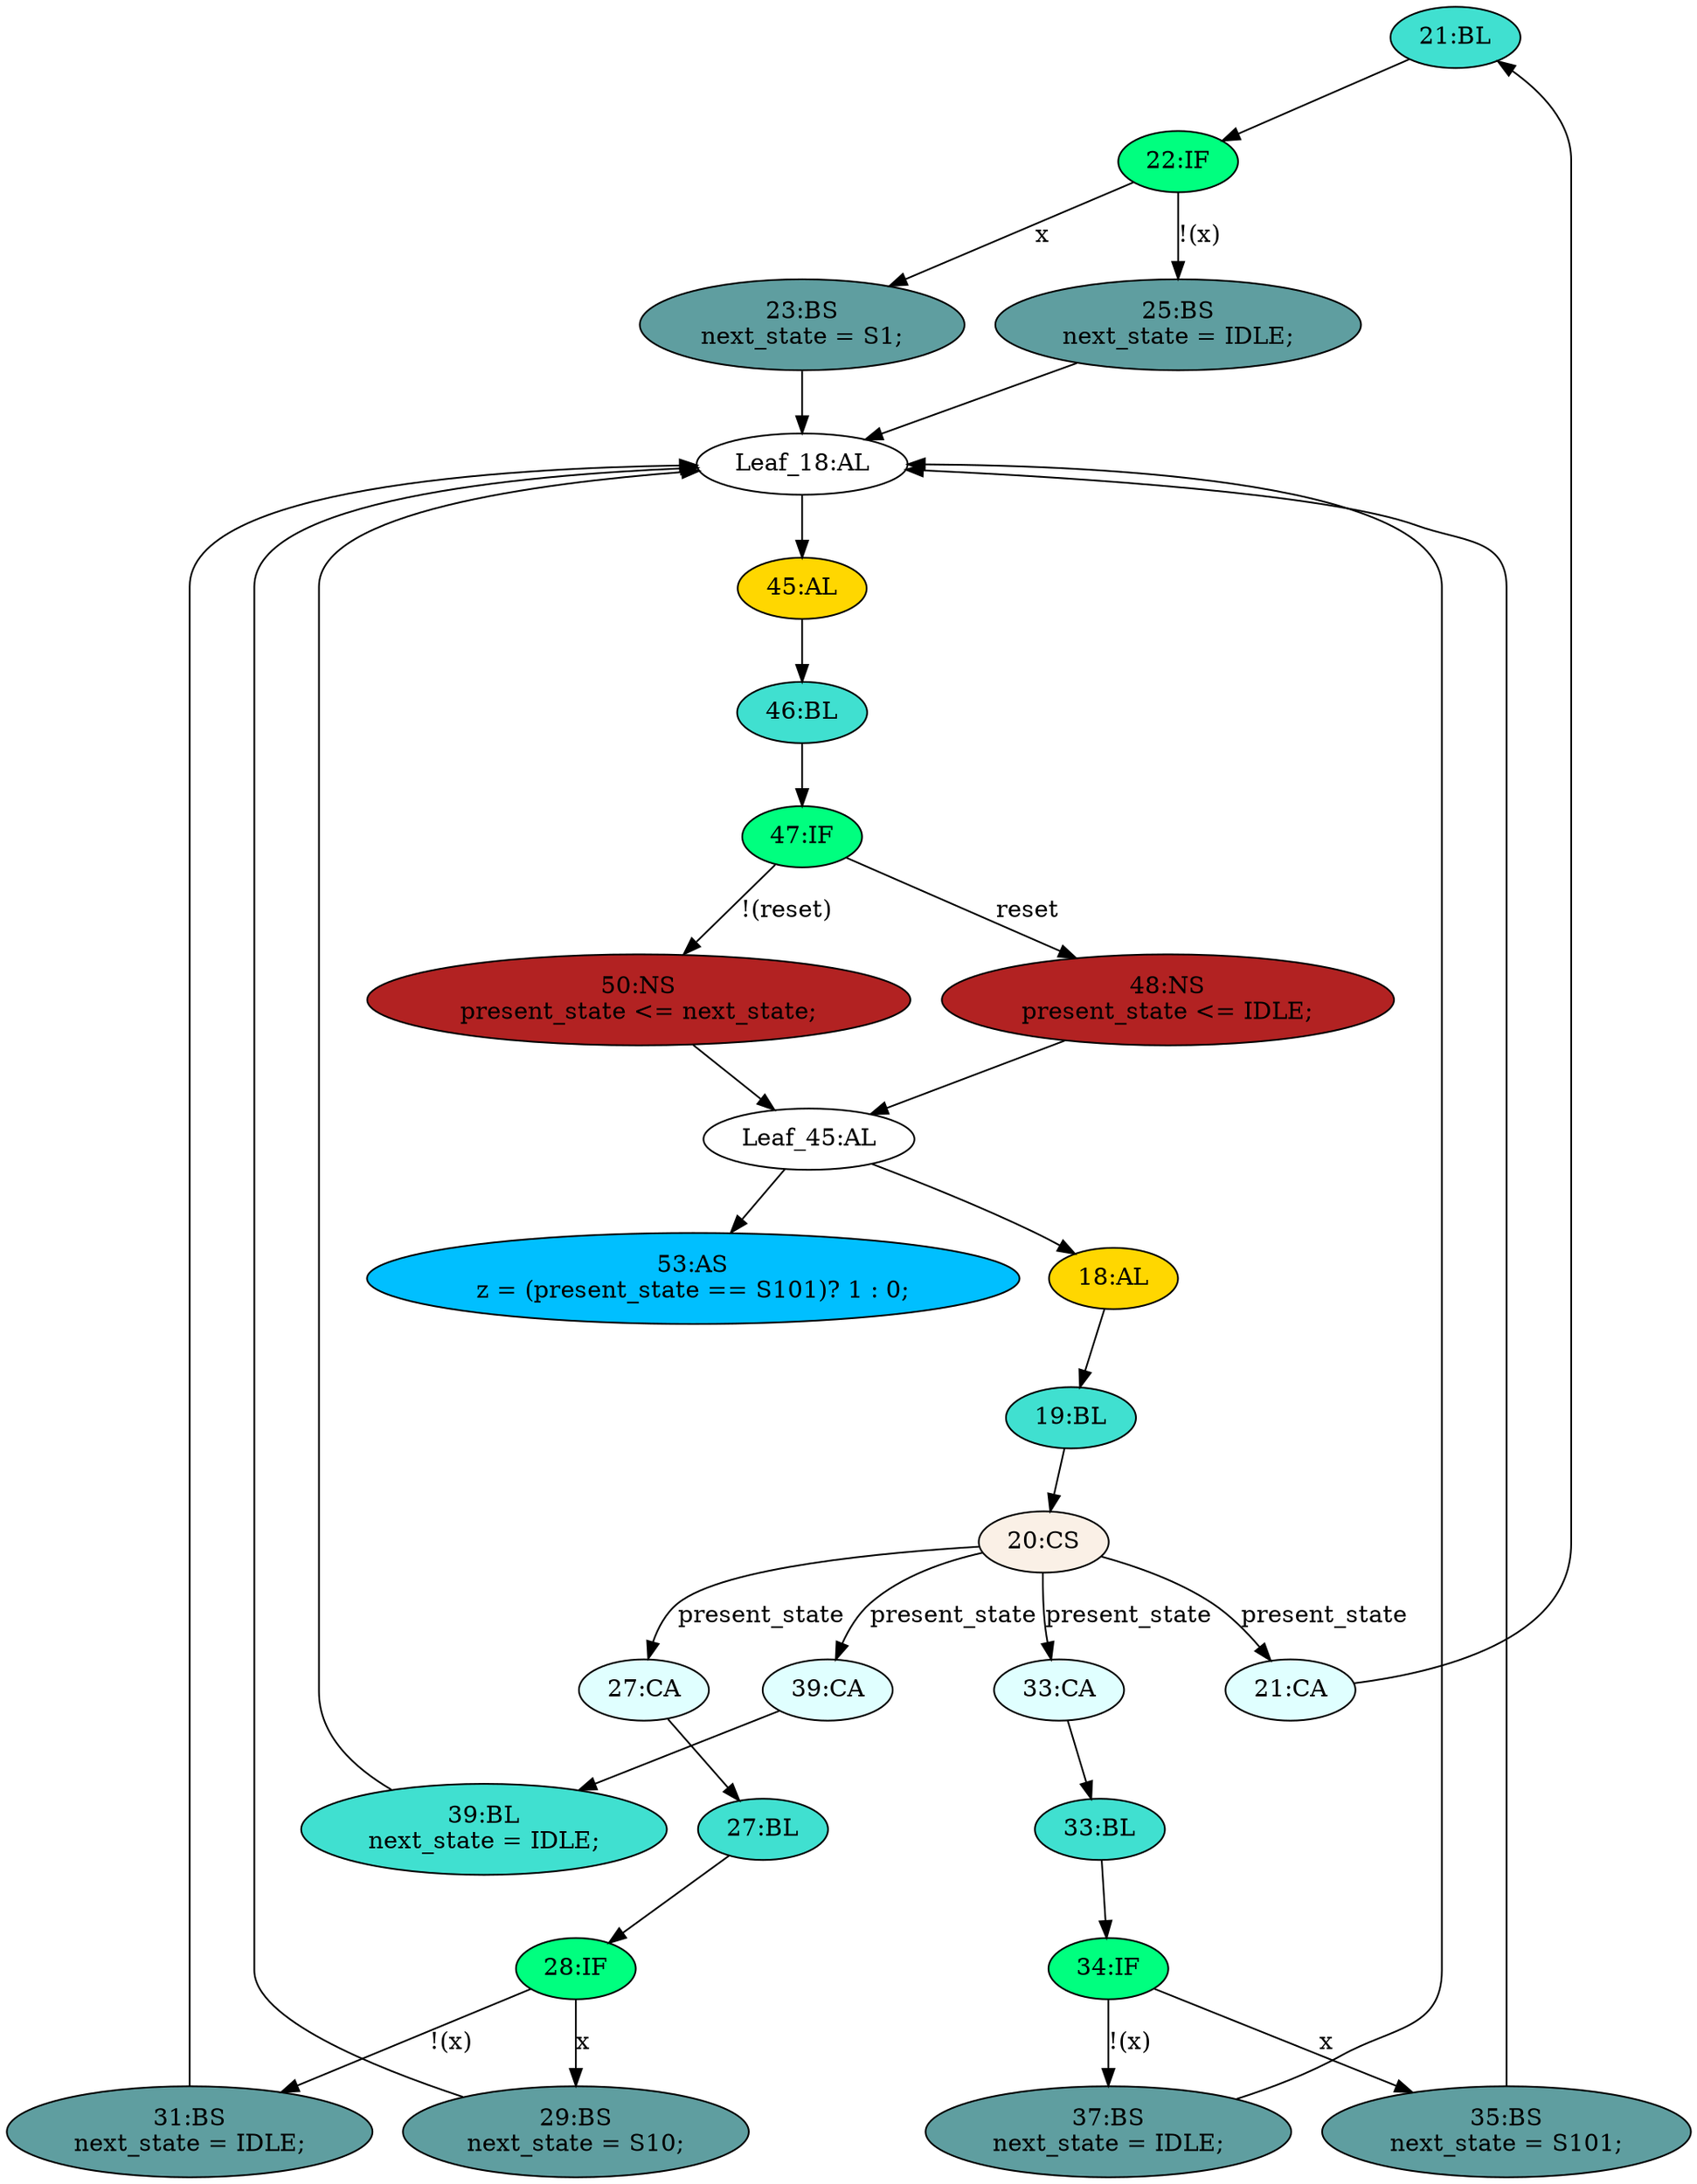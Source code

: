 strict digraph "compose( ,  )" {
	node [label="\N"];
	"21:BL"	[ast="<pyverilog.vparser.ast.Block object at 0x7f4e72acecd0>",
		fillcolor=turquoise,
		label="21:BL",
		statements="[]",
		style=filled,
		typ=Block];
	"22:IF"	[ast="<pyverilog.vparser.ast.IfStatement object at 0x7f4e72b31650>",
		fillcolor=springgreen,
		label="22:IF",
		statements="[]",
		style=filled,
		typ=IfStatement];
	"21:BL" -> "22:IF"	[cond="[]",
		lineno=None];
	"Leaf_18:AL"	[def_var="['next_state']",
		label="Leaf_18:AL"];
	"45:AL"	[ast="<pyverilog.vparser.ast.Always object at 0x7f4e72798bd0>",
		clk_sens=True,
		fillcolor=gold,
		label="45:AL",
		sens="['clk']",
		statements="[]",
		style=filled,
		typ=Always,
		use_var="['reset', 'next_state']"];
	"Leaf_18:AL" -> "45:AL";
	"28:IF"	[ast="<pyverilog.vparser.ast.IfStatement object at 0x7f4e72b26450>",
		fillcolor=springgreen,
		label="28:IF",
		statements="[]",
		style=filled,
		typ=IfStatement];
	"31:BS"	[ast="<pyverilog.vparser.ast.BlockingSubstitution object at 0x7f4e72f41610>",
		fillcolor=cadetblue,
		label="31:BS
next_state = IDLE;",
		statements="[<pyverilog.vparser.ast.BlockingSubstitution object at 0x7f4e72f41610>]",
		style=filled,
		typ=BlockingSubstitution];
	"28:IF" -> "31:BS"	[cond="['x']",
		label="!(x)",
		lineno=28];
	"29:BS"	[ast="<pyverilog.vparser.ast.BlockingSubstitution object at 0x7f4e72b26d10>",
		fillcolor=cadetblue,
		label="29:BS
next_state = S10;",
		statements="[<pyverilog.vparser.ast.BlockingSubstitution object at 0x7f4e72b26d10>]",
		style=filled,
		typ=BlockingSubstitution];
	"28:IF" -> "29:BS"	[cond="['x']",
		label=x,
		lineno=28];
	"Leaf_45:AL"	[def_var="['present_state']",
		label="Leaf_45:AL"];
	"18:AL"	[ast="<pyverilog.vparser.ast.Always object at 0x7f4e72b23610>",
		clk_sens=False,
		fillcolor=gold,
		label="18:AL",
		sens="['present_state']",
		statements="[]",
		style=filled,
		typ=Always,
		use_var="['x', 'present_state']"];
	"Leaf_45:AL" -> "18:AL";
	"53:AS"	[ast="<pyverilog.vparser.ast.Assign object at 0x7f4e72798490>",
		def_var="['z']",
		fillcolor=deepskyblue,
		label="53:AS
z = (present_state == S101)? 1 : 0;",
		statements="[]",
		style=filled,
		typ=Assign,
		use_var="['present_state']"];
	"Leaf_45:AL" -> "53:AS";
	"50:NS"	[ast="<pyverilog.vparser.ast.NonblockingSubstitution object at 0x7f4e72798a90>",
		fillcolor=firebrick,
		label="50:NS
present_state <= next_state;",
		statements="[<pyverilog.vparser.ast.NonblockingSubstitution object at 0x7f4e72798a90>]",
		style=filled,
		typ=NonblockingSubstitution];
	"50:NS" -> "Leaf_45:AL"	[cond="[]",
		lineno=None];
	"31:BS" -> "Leaf_18:AL"	[cond="[]",
		lineno=None];
	"27:CA"	[ast="<pyverilog.vparser.ast.Case object at 0x7f4e72b3d6d0>",
		fillcolor=lightcyan,
		label="27:CA",
		statements="[]",
		style=filled,
		typ=Case];
	"27:BL"	[ast="<pyverilog.vparser.ast.Block object at 0x7f4e72b26e90>",
		fillcolor=turquoise,
		label="27:BL",
		statements="[]",
		style=filled,
		typ=Block];
	"27:CA" -> "27:BL"	[cond="[]",
		lineno=None];
	"29:BS" -> "Leaf_18:AL"	[cond="[]",
		lineno=None];
	"23:BS"	[ast="<pyverilog.vparser.ast.BlockingSubstitution object at 0x7f4e72b31250>",
		fillcolor=cadetblue,
		label="23:BS
next_state = S1;",
		statements="[<pyverilog.vparser.ast.BlockingSubstitution object at 0x7f4e72b31250>]",
		style=filled,
		typ=BlockingSubstitution];
	"23:BS" -> "Leaf_18:AL"	[cond="[]",
		lineno=None];
	"19:BL"	[ast="<pyverilog.vparser.ast.Block object at 0x7f4e72b23210>",
		fillcolor=turquoise,
		label="19:BL",
		statements="[]",
		style=filled,
		typ=Block];
	"20:CS"	[ast="<pyverilog.vparser.ast.CaseStatement object at 0x7f4e72ba0fd0>",
		fillcolor=linen,
		label="20:CS",
		statements="[]",
		style=filled,
		typ=CaseStatement];
	"19:BL" -> "20:CS"	[cond="[]",
		lineno=None];
	"25:BS"	[ast="<pyverilog.vparser.ast.BlockingSubstitution object at 0x7f4e72b3dd10>",
		fillcolor=cadetblue,
		label="25:BS
next_state = IDLE;",
		statements="[<pyverilog.vparser.ast.BlockingSubstitution object at 0x7f4e72b3dd10>]",
		style=filled,
		typ=BlockingSubstitution];
	"25:BS" -> "Leaf_18:AL"	[cond="[]",
		lineno=None];
	"47:IF"	[ast="<pyverilog.vparser.ast.IfStatement object at 0x7f4e72798f10>",
		fillcolor=springgreen,
		label="47:IF",
		statements="[]",
		style=filled,
		typ=IfStatement];
	"47:IF" -> "50:NS"	[cond="['reset']",
		label="!(reset)",
		lineno=47];
	"48:NS"	[ast="<pyverilog.vparser.ast.NonblockingSubstitution object at 0x7f4e72798290>",
		fillcolor=firebrick,
		label="48:NS
present_state <= IDLE;",
		statements="[<pyverilog.vparser.ast.NonblockingSubstitution object at 0x7f4e72798290>]",
		style=filled,
		typ=NonblockingSubstitution];
	"47:IF" -> "48:NS"	[cond="['reset']",
		label=reset,
		lineno=47];
	"48:NS" -> "Leaf_45:AL"	[cond="[]",
		lineno=None];
	"39:CA"	[ast="<pyverilog.vparser.ast.Case object at 0x7f4e746a8ad0>",
		fillcolor=lightcyan,
		label="39:CA",
		statements="[]",
		style=filled,
		typ=Case];
	"39:BL"	[ast="<pyverilog.vparser.ast.Block object at 0x7f4e72798cd0>",
		fillcolor=turquoise,
		label="39:BL
next_state = IDLE;",
		statements="[<pyverilog.vparser.ast.BlockingSubstitution object at 0x7f4e72798d10>]",
		style=filled,
		typ=Block];
	"39:CA" -> "39:BL"	[cond="[]",
		lineno=None];
	"20:CS" -> "27:CA"	[cond="['present_state']",
		label=present_state,
		lineno=20];
	"20:CS" -> "39:CA"	[cond="['present_state']",
		label=present_state,
		lineno=20];
	"21:CA"	[ast="<pyverilog.vparser.ast.Case object at 0x7f4e72b23e10>",
		fillcolor=lightcyan,
		label="21:CA",
		statements="[]",
		style=filled,
		typ=Case];
	"20:CS" -> "21:CA"	[cond="['present_state']",
		label=present_state,
		lineno=20];
	"33:CA"	[ast="<pyverilog.vparser.ast.Case object at 0x7f4e72b26750>",
		fillcolor=lightcyan,
		label="33:CA",
		statements="[]",
		style=filled,
		typ=Case];
	"20:CS" -> "33:CA"	[cond="['present_state']",
		label=present_state,
		lineno=20];
	"21:CA" -> "21:BL"	[cond="[]",
		lineno=None];
	"46:BL"	[ast="<pyverilog.vparser.ast.Block object at 0x7f4e72798a50>",
		fillcolor=turquoise,
		label="46:BL",
		statements="[]",
		style=filled,
		typ=Block];
	"45:AL" -> "46:BL"	[cond="[]",
		lineno=None];
	"27:BL" -> "28:IF"	[cond="[]",
		lineno=None];
	"33:BL"	[ast="<pyverilog.vparser.ast.Block object at 0x7f4e72b26550>",
		fillcolor=turquoise,
		label="33:BL",
		statements="[]",
		style=filled,
		typ=Block];
	"34:IF"	[ast="<pyverilog.vparser.ast.IfStatement object at 0x7f4e72ba0d10>",
		fillcolor=springgreen,
		label="34:IF",
		statements="[]",
		style=filled,
		typ=IfStatement];
	"33:BL" -> "34:IF"	[cond="[]",
		lineno=None];
	"18:AL" -> "19:BL"	[cond="[]",
		lineno=None];
	"37:BS"	[ast="<pyverilog.vparser.ast.BlockingSubstitution object at 0x7f4e72b46550>",
		fillcolor=cadetblue,
		label="37:BS
next_state = IDLE;",
		statements="[<pyverilog.vparser.ast.BlockingSubstitution object at 0x7f4e72b46550>]",
		style=filled,
		typ=BlockingSubstitution];
	"37:BS" -> "Leaf_18:AL"	[cond="[]",
		lineno=None];
	"22:IF" -> "23:BS"	[cond="['x']",
		label=x,
		lineno=22];
	"22:IF" -> "25:BS"	[cond="['x']",
		label="!(x)",
		lineno=22];
	"46:BL" -> "47:IF"	[cond="[]",
		lineno=None];
	"33:CA" -> "33:BL"	[cond="[]",
		lineno=None];
	"39:BL" -> "Leaf_18:AL"	[cond="[]",
		lineno=None];
	"34:IF" -> "37:BS"	[cond="['x']",
		label="!(x)",
		lineno=34];
	"35:BS"	[ast="<pyverilog.vparser.ast.BlockingSubstitution object at 0x7f4e72ba0650>",
		fillcolor=cadetblue,
		label="35:BS
next_state = S101;",
		statements="[<pyverilog.vparser.ast.BlockingSubstitution object at 0x7f4e72ba0650>]",
		style=filled,
		typ=BlockingSubstitution];
	"34:IF" -> "35:BS"	[cond="['x']",
		label=x,
		lineno=34];
	"35:BS" -> "Leaf_18:AL"	[cond="[]",
		lineno=None];
}
